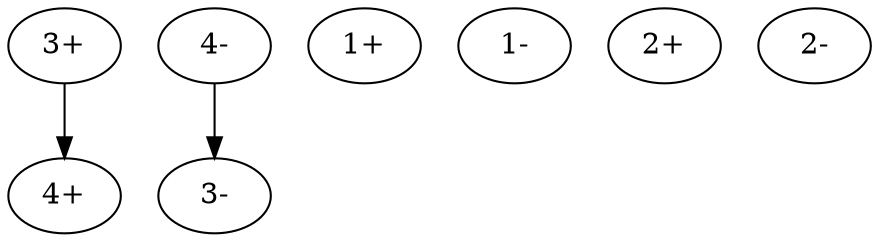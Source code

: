 digraph arcs {
"4+" [l=57869]
"4-" [l=57869]
"3+" [l=164743]
"3-" [l=164743]
"1+" [l=1190]
"1-" [l=1190]
"2+" [l=27311]
"2-" [l=27311]
"4-" -> "3-" [d=2147483647 e=100.0 n=7]
"3+" -> "4+" [d=2147483647 e=100.0 n=7]
}
